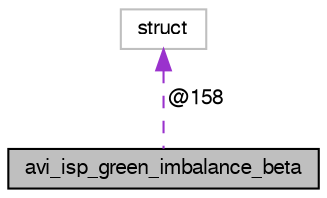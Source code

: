 digraph "avi_isp_green_imbalance_beta"
{
  edge [fontname="FreeSans",fontsize="10",labelfontname="FreeSans",labelfontsize="10"];
  node [fontname="FreeSans",fontsize="10",shape=record];
  Node1 [label="avi_isp_green_imbalance_beta",height=0.2,width=0.4,color="black", fillcolor="grey75", style="filled", fontcolor="black"];
  Node2 -> Node1 [dir="back",color="darkorchid3",fontsize="10",style="dashed",label=" @158" ,fontname="FreeSans"];
  Node2 [label="struct",height=0.2,width=0.4,color="grey75", fillcolor="white", style="filled"];
}
